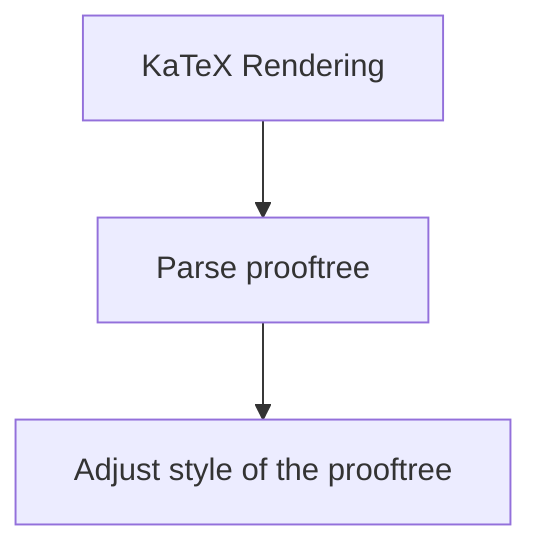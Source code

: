graph TD;
  A["KaTeX Rendering"] --> B;
  B["Parse prooftree"] --> C;
  C["Adjust style of the prooftree"];
